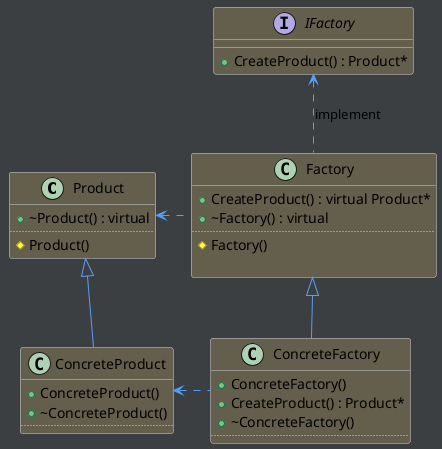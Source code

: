 @startuml Factory

skinparam BackGroundColor #3c3f41


skinparam class {
    BorderColor #cbd5d6
    ArrowColor #589df6
    BackGroundColor #645e4d
}

class Product{
    + ~Product() : virtual
    ..
    # Product()
}

class ConcreteProduct{
    + ConcreteProduct()
    + ~ConcreteProduct()
    ..
}

interface IFactory{
    + CreateProduct() : Product*
}

class Factory{
    + CreateProduct() : virtual Product*
    + ~Factory() : virtual
    ..
    # Factory()
    
}

class ConcreteFactory{
    + ConcreteFactory()
    + CreateProduct() : Product*
    + ~ConcreteFactory()
    ..
}

ConcreteFactory .left.> ConcreteProduct
ConcreteProduct -up-|> Product
Factory .left.> Product
ConcreteFactory -up-|> Factory
Factory .up.> IFactory : implement


@enduml